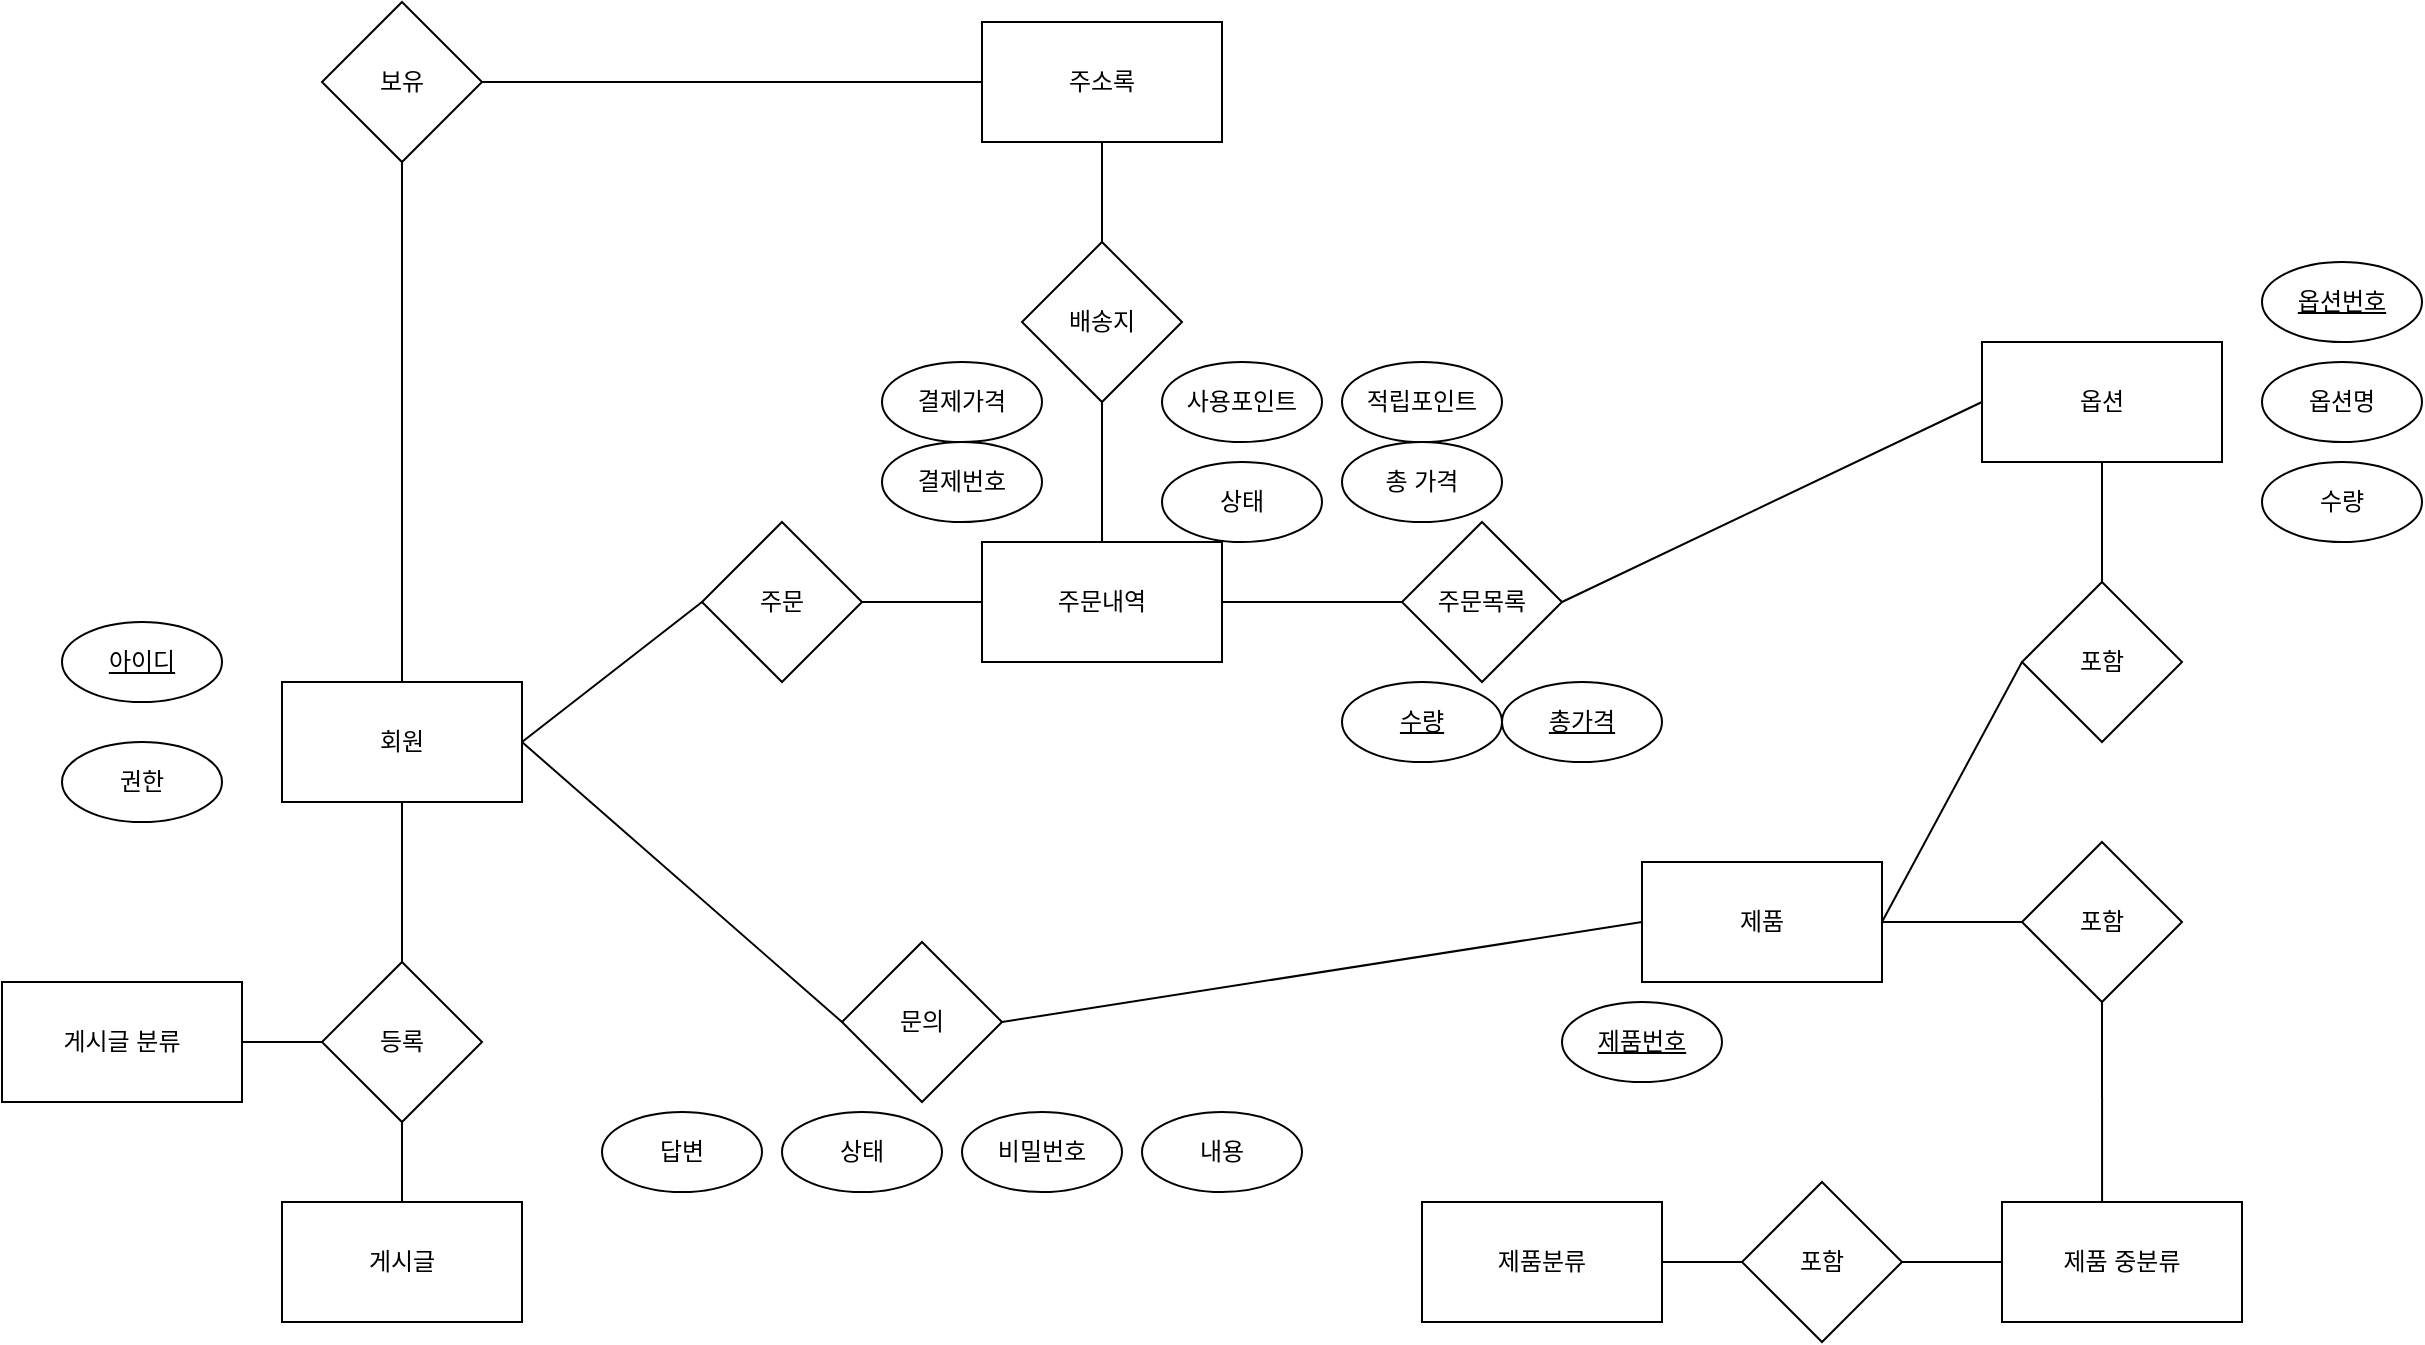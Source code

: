 <mxfile version="20.6.2" type="github">
  <diagram id="EWTnANCkMsUeMdHVheLY" name="페이지-1">
    <mxGraphModel dx="717" dy="636" grid="1" gridSize="10" guides="1" tooltips="1" connect="1" arrows="1" fold="1" page="1" pageScale="1" pageWidth="827" pageHeight="1169" math="0" shadow="0">
      <root>
        <mxCell id="0" />
        <mxCell id="1" parent="0" />
        <mxCell id="xCD-Z-dLWQwIkPLPfsmC-1" value="회원" style="rounded=0;whiteSpace=wrap;html=1;" parent="1" vertex="1">
          <mxGeometry x="160" y="350" width="120" height="60" as="geometry" />
        </mxCell>
        <mxCell id="xCD-Z-dLWQwIkPLPfsmC-2" value="제품" style="rounded=0;whiteSpace=wrap;html=1;" parent="1" vertex="1">
          <mxGeometry x="840" y="440" width="120" height="60" as="geometry" />
        </mxCell>
        <mxCell id="xCD-Z-dLWQwIkPLPfsmC-3" value="제품분류" style="rounded=0;whiteSpace=wrap;html=1;" parent="1" vertex="1">
          <mxGeometry x="730" y="610" width="120" height="60" as="geometry" />
        </mxCell>
        <mxCell id="xCD-Z-dLWQwIkPLPfsmC-4" value="게시글" style="rounded=0;whiteSpace=wrap;html=1;" parent="1" vertex="1">
          <mxGeometry x="160" y="610" width="120" height="60" as="geometry" />
        </mxCell>
        <mxCell id="xCD-Z-dLWQwIkPLPfsmC-5" value="게시글 분류" style="rounded=0;whiteSpace=wrap;html=1;" parent="1" vertex="1">
          <mxGeometry x="20" y="500" width="120" height="60" as="geometry" />
        </mxCell>
        <mxCell id="xCD-Z-dLWQwIkPLPfsmC-6" value="주문" style="rhombus;whiteSpace=wrap;html=1;" parent="1" vertex="1">
          <mxGeometry x="370" y="270" width="80" height="80" as="geometry" />
        </mxCell>
        <mxCell id="xCD-Z-dLWQwIkPLPfsmC-7" value="문의" style="rhombus;whiteSpace=wrap;html=1;" parent="1" vertex="1">
          <mxGeometry x="440" y="480" width="80" height="80" as="geometry" />
        </mxCell>
        <mxCell id="xCD-Z-dLWQwIkPLPfsmC-8" value="등록" style="rhombus;whiteSpace=wrap;html=1;" parent="1" vertex="1">
          <mxGeometry x="180" y="490" width="80" height="80" as="geometry" />
        </mxCell>
        <mxCell id="xCD-Z-dLWQwIkPLPfsmC-9" value="포함" style="rhombus;whiteSpace=wrap;html=1;" parent="1" vertex="1">
          <mxGeometry x="890" y="600" width="80" height="80" as="geometry" />
        </mxCell>
        <mxCell id="xCD-Z-dLWQwIkPLPfsmC-10" value="답변" style="ellipse;whiteSpace=wrap;html=1;" parent="1" vertex="1">
          <mxGeometry x="320" y="565" width="80" height="40" as="geometry" />
        </mxCell>
        <mxCell id="xCD-Z-dLWQwIkPLPfsmC-11" value="상태" style="ellipse;whiteSpace=wrap;html=1;" parent="1" vertex="1">
          <mxGeometry x="410" y="565" width="80" height="40" as="geometry" />
        </mxCell>
        <mxCell id="xCD-Z-dLWQwIkPLPfsmC-12" value="비밀번호" style="ellipse;whiteSpace=wrap;html=1;" parent="1" vertex="1">
          <mxGeometry x="500" y="565" width="80" height="40" as="geometry" />
        </mxCell>
        <mxCell id="xCD-Z-dLWQwIkPLPfsmC-13" value="내용" style="ellipse;whiteSpace=wrap;html=1;" parent="1" vertex="1">
          <mxGeometry x="590" y="565" width="80" height="40" as="geometry" />
        </mxCell>
        <mxCell id="xCD-Z-dLWQwIkPLPfsmC-14" value="결제번호" style="ellipse;whiteSpace=wrap;html=1;" parent="1" vertex="1">
          <mxGeometry x="460" y="230" width="80" height="40" as="geometry" />
        </mxCell>
        <mxCell id="xCD-Z-dLWQwIkPLPfsmC-15" value="상태" style="ellipse;whiteSpace=wrap;html=1;" parent="1" vertex="1">
          <mxGeometry x="600" y="240" width="80" height="40" as="geometry" />
        </mxCell>
        <mxCell id="xCD-Z-dLWQwIkPLPfsmC-16" value="총 가격" style="ellipse;whiteSpace=wrap;html=1;" parent="1" vertex="1">
          <mxGeometry x="690" y="230" width="80" height="40" as="geometry" />
        </mxCell>
        <mxCell id="xCD-Z-dLWQwIkPLPfsmC-17" value="결제가격" style="ellipse;whiteSpace=wrap;html=1;" parent="1" vertex="1">
          <mxGeometry x="460" y="190" width="80" height="40" as="geometry" />
        </mxCell>
        <mxCell id="xCD-Z-dLWQwIkPLPfsmC-18" value="사용포인트" style="ellipse;whiteSpace=wrap;html=1;" parent="1" vertex="1">
          <mxGeometry x="600" y="190" width="80" height="40" as="geometry" />
        </mxCell>
        <mxCell id="xCD-Z-dLWQwIkPLPfsmC-19" value="적립포인트" style="ellipse;whiteSpace=wrap;html=1;" parent="1" vertex="1">
          <mxGeometry x="690" y="190" width="80" height="40" as="geometry" />
        </mxCell>
        <mxCell id="xCD-Z-dLWQwIkPLPfsmC-20" value="&lt;u&gt;제품번호&lt;/u&gt;" style="ellipse;whiteSpace=wrap;html=1;" parent="1" vertex="1">
          <mxGeometry x="800" y="510" width="80" height="40" as="geometry" />
        </mxCell>
        <mxCell id="xCD-Z-dLWQwIkPLPfsmC-21" value="권한" style="ellipse;whiteSpace=wrap;html=1;" parent="1" vertex="1">
          <mxGeometry x="50" y="380" width="80" height="40" as="geometry" />
        </mxCell>
        <mxCell id="xCD-Z-dLWQwIkPLPfsmC-22" value="&lt;u&gt;아이디&lt;/u&gt;" style="ellipse;whiteSpace=wrap;html=1;" parent="1" vertex="1">
          <mxGeometry x="50" y="320" width="80" height="40" as="geometry" />
        </mxCell>
        <mxCell id="xCD-Z-dLWQwIkPLPfsmC-23" value="" style="endArrow=none;html=1;rounded=0;entryX=0.5;entryY=1;entryDx=0;entryDy=0;exitX=0.5;exitY=0;exitDx=0;exitDy=0;" parent="1" source="xCD-Z-dLWQwIkPLPfsmC-8" target="xCD-Z-dLWQwIkPLPfsmC-1" edge="1">
          <mxGeometry width="50" height="50" relative="1" as="geometry">
            <mxPoint x="170" y="210" as="sourcePoint" />
            <mxPoint x="220" y="160" as="targetPoint" />
          </mxGeometry>
        </mxCell>
        <mxCell id="xCD-Z-dLWQwIkPLPfsmC-24" value="" style="endArrow=none;html=1;rounded=0;exitX=1;exitY=0.5;exitDx=0;exitDy=0;entryX=0;entryY=0.5;entryDx=0;entryDy=0;" parent="1" source="xCD-Z-dLWQwIkPLPfsmC-5" target="xCD-Z-dLWQwIkPLPfsmC-8" edge="1">
          <mxGeometry width="50" height="50" relative="1" as="geometry">
            <mxPoint x="170" y="210" as="sourcePoint" />
            <mxPoint x="220" y="160" as="targetPoint" />
          </mxGeometry>
        </mxCell>
        <mxCell id="xCD-Z-dLWQwIkPLPfsmC-25" value="" style="endArrow=none;html=1;rounded=0;entryX=0.5;entryY=0;entryDx=0;entryDy=0;exitX=0.5;exitY=1;exitDx=0;exitDy=0;" parent="1" source="xCD-Z-dLWQwIkPLPfsmC-8" target="xCD-Z-dLWQwIkPLPfsmC-4" edge="1">
          <mxGeometry width="50" height="50" relative="1" as="geometry">
            <mxPoint x="220" y="350" as="sourcePoint" />
            <mxPoint x="220" y="160" as="targetPoint" />
          </mxGeometry>
        </mxCell>
        <mxCell id="xCD-Z-dLWQwIkPLPfsmC-28" value="" style="endArrow=none;html=1;rounded=0;entryX=0;entryY=0.5;entryDx=0;entryDy=0;exitX=1;exitY=0.5;exitDx=0;exitDy=0;" parent="1" source="xCD-Z-dLWQwIkPLPfsmC-3" target="xCD-Z-dLWQwIkPLPfsmC-9" edge="1">
          <mxGeometry width="50" height="50" relative="1" as="geometry">
            <mxPoint x="300" y="210" as="sourcePoint" />
            <mxPoint x="350" y="160" as="targetPoint" />
          </mxGeometry>
        </mxCell>
        <mxCell id="xCD-Z-dLWQwIkPLPfsmC-29" value="" style="endArrow=none;html=1;rounded=0;exitX=0;exitY=0.5;exitDx=0;exitDy=0;entryX=1;entryY=0.5;entryDx=0;entryDy=0;" parent="1" source="xCD-Z-dLWQwIkPLPfsmC-7" target="xCD-Z-dLWQwIkPLPfsmC-1" edge="1">
          <mxGeometry width="50" height="50" relative="1" as="geometry">
            <mxPoint x="300" y="210" as="sourcePoint" />
            <mxPoint x="350" y="160" as="targetPoint" />
          </mxGeometry>
        </mxCell>
        <mxCell id="xCD-Z-dLWQwIkPLPfsmC-30" value="" style="endArrow=none;html=1;rounded=0;entryX=0;entryY=0.5;entryDx=0;entryDy=0;exitX=1;exitY=0.5;exitDx=0;exitDy=0;" parent="1" source="xCD-Z-dLWQwIkPLPfsmC-7" target="xCD-Z-dLWQwIkPLPfsmC-2" edge="1">
          <mxGeometry width="50" height="50" relative="1" as="geometry">
            <mxPoint x="300" y="210" as="sourcePoint" />
            <mxPoint x="350" y="160" as="targetPoint" />
          </mxGeometry>
        </mxCell>
        <mxCell id="xCD-Z-dLWQwIkPLPfsmC-31" value="" style="endArrow=none;html=1;rounded=0;entryX=0;entryY=0.5;entryDx=0;entryDy=0;exitX=1;exitY=0.5;exitDx=0;exitDy=0;" parent="1" source="xCD-Z-dLWQwIkPLPfsmC-1" target="xCD-Z-dLWQwIkPLPfsmC-6" edge="1">
          <mxGeometry width="50" height="50" relative="1" as="geometry">
            <mxPoint x="300" y="210" as="sourcePoint" />
            <mxPoint x="350" y="160" as="targetPoint" />
          </mxGeometry>
        </mxCell>
        <mxCell id="xCD-Z-dLWQwIkPLPfsmC-33" value="주문내역" style="rounded=0;whiteSpace=wrap;html=1;" parent="1" vertex="1">
          <mxGeometry x="510" y="280" width="120" height="60" as="geometry" />
        </mxCell>
        <mxCell id="xCD-Z-dLWQwIkPLPfsmC-34" value="포함" style="rhombus;whiteSpace=wrap;html=1;" parent="1" vertex="1">
          <mxGeometry x="1030" y="300" width="80" height="80" as="geometry" />
        </mxCell>
        <mxCell id="xCD-Z-dLWQwIkPLPfsmC-35" value="포함" style="rhombus;whiteSpace=wrap;html=1;" parent="1" vertex="1">
          <mxGeometry x="1030" y="430" width="80" height="80" as="geometry" />
        </mxCell>
        <mxCell id="xCD-Z-dLWQwIkPLPfsmC-36" value="제품 중분류" style="rounded=0;whiteSpace=wrap;html=1;" parent="1" vertex="1">
          <mxGeometry x="1020" y="610" width="120" height="60" as="geometry" />
        </mxCell>
        <mxCell id="xCD-Z-dLWQwIkPLPfsmC-37" value="" style="endArrow=none;html=1;rounded=0;entryX=0;entryY=0.5;entryDx=0;entryDy=0;exitX=1;exitY=0.5;exitDx=0;exitDy=0;" parent="1" source="xCD-Z-dLWQwIkPLPfsmC-2" target="xCD-Z-dLWQwIkPLPfsmC-34" edge="1">
          <mxGeometry width="50" height="50" relative="1" as="geometry">
            <mxPoint x="840" y="250" as="sourcePoint" />
            <mxPoint x="890" y="200" as="targetPoint" />
          </mxGeometry>
        </mxCell>
        <mxCell id="xCD-Z-dLWQwIkPLPfsmC-39" value="" style="endArrow=none;html=1;rounded=0;entryX=0;entryY=0.5;entryDx=0;entryDy=0;exitX=1;exitY=0.5;exitDx=0;exitDy=0;" parent="1" source="xCD-Z-dLWQwIkPLPfsmC-2" target="xCD-Z-dLWQwIkPLPfsmC-35" edge="1">
          <mxGeometry width="50" height="50" relative="1" as="geometry">
            <mxPoint x="840" y="250" as="sourcePoint" />
            <mxPoint x="890" y="200" as="targetPoint" />
          </mxGeometry>
        </mxCell>
        <mxCell id="xCD-Z-dLWQwIkPLPfsmC-40" value="" style="endArrow=none;html=1;rounded=0;entryX=0.5;entryY=1;entryDx=0;entryDy=0;exitX=0.417;exitY=0;exitDx=0;exitDy=0;exitPerimeter=0;" parent="1" source="xCD-Z-dLWQwIkPLPfsmC-36" target="xCD-Z-dLWQwIkPLPfsmC-35" edge="1">
          <mxGeometry width="50" height="50" relative="1" as="geometry">
            <mxPoint x="840" y="250" as="sourcePoint" />
            <mxPoint x="890" y="200" as="targetPoint" />
          </mxGeometry>
        </mxCell>
        <mxCell id="xCD-Z-dLWQwIkPLPfsmC-41" value="" style="endArrow=none;html=1;rounded=0;entryX=0;entryY=0.5;entryDx=0;entryDy=0;" parent="1" source="xCD-Z-dLWQwIkPLPfsmC-9" target="xCD-Z-dLWQwIkPLPfsmC-36" edge="1">
          <mxGeometry width="50" height="50" relative="1" as="geometry">
            <mxPoint x="840" y="250" as="sourcePoint" />
            <mxPoint x="890" y="200" as="targetPoint" />
          </mxGeometry>
        </mxCell>
        <mxCell id="xCD-Z-dLWQwIkPLPfsmC-173" value="" style="endArrow=none;html=1;rounded=0;exitX=1;exitY=0.5;exitDx=0;exitDy=0;entryX=0;entryY=0.5;entryDx=0;entryDy=0;" parent="1" source="xCD-Z-dLWQwIkPLPfsmC-6" target="xCD-Z-dLWQwIkPLPfsmC-33" edge="1">
          <mxGeometry width="50" height="50" relative="1" as="geometry">
            <mxPoint x="600" y="370" as="sourcePoint" />
            <mxPoint x="650" y="320" as="targetPoint" />
          </mxGeometry>
        </mxCell>
        <mxCell id="xCD-Z-dLWQwIkPLPfsmC-176" value="주문목록" style="rhombus;whiteSpace=wrap;html=1;" parent="1" vertex="1">
          <mxGeometry x="720" y="270" width="80" height="80" as="geometry" />
        </mxCell>
        <mxCell id="xCD-Z-dLWQwIkPLPfsmC-177" value="옵션" style="rounded=0;whiteSpace=wrap;html=1;" parent="1" vertex="1">
          <mxGeometry x="1010" y="180" width="120" height="60" as="geometry" />
        </mxCell>
        <mxCell id="xCD-Z-dLWQwIkPLPfsmC-178" value="" style="endArrow=none;html=1;rounded=0;entryX=0.5;entryY=1;entryDx=0;entryDy=0;" parent="1" target="xCD-Z-dLWQwIkPLPfsmC-177" edge="1">
          <mxGeometry width="50" height="50" relative="1" as="geometry">
            <mxPoint x="1070" y="300" as="sourcePoint" />
            <mxPoint x="1120" y="320" as="targetPoint" />
          </mxGeometry>
        </mxCell>
        <mxCell id="xCD-Z-dLWQwIkPLPfsmC-179" value="" style="endArrow=none;html=1;rounded=0;entryX=0;entryY=0.5;entryDx=0;entryDy=0;exitX=1;exitY=0.5;exitDx=0;exitDy=0;" parent="1" source="xCD-Z-dLWQwIkPLPfsmC-176" target="xCD-Z-dLWQwIkPLPfsmC-177" edge="1">
          <mxGeometry width="50" height="50" relative="1" as="geometry">
            <mxPoint x="1070" y="370" as="sourcePoint" />
            <mxPoint x="1120" y="320" as="targetPoint" />
          </mxGeometry>
        </mxCell>
        <mxCell id="xCD-Z-dLWQwIkPLPfsmC-180" value="" style="endArrow=none;html=1;rounded=0;entryX=0;entryY=0.5;entryDx=0;entryDy=0;exitX=1;exitY=0.5;exitDx=0;exitDy=0;" parent="1" source="xCD-Z-dLWQwIkPLPfsmC-33" target="xCD-Z-dLWQwIkPLPfsmC-176" edge="1">
          <mxGeometry width="50" height="50" relative="1" as="geometry">
            <mxPoint x="650" y="370" as="sourcePoint" />
            <mxPoint x="700" y="320" as="targetPoint" />
          </mxGeometry>
        </mxCell>
        <mxCell id="xCD-Z-dLWQwIkPLPfsmC-181" value="&lt;u&gt;총가격&lt;/u&gt;" style="ellipse;whiteSpace=wrap;html=1;" parent="1" vertex="1">
          <mxGeometry x="770" y="350" width="80" height="40" as="geometry" />
        </mxCell>
        <mxCell id="xCD-Z-dLWQwIkPLPfsmC-182" value="&lt;u&gt;수량&lt;/u&gt;" style="ellipse;whiteSpace=wrap;html=1;" parent="1" vertex="1">
          <mxGeometry x="690" y="350" width="80" height="40" as="geometry" />
        </mxCell>
        <mxCell id="xCD-Z-dLWQwIkPLPfsmC-183" value="보유" style="rhombus;whiteSpace=wrap;html=1;" parent="1" vertex="1">
          <mxGeometry x="180" y="10" width="80" height="80" as="geometry" />
        </mxCell>
        <mxCell id="xCD-Z-dLWQwIkPLPfsmC-184" value="" style="endArrow=none;html=1;rounded=0;entryX=0.5;entryY=1;entryDx=0;entryDy=0;exitX=0.5;exitY=0;exitDx=0;exitDy=0;" parent="1" source="xCD-Z-dLWQwIkPLPfsmC-1" target="xCD-Z-dLWQwIkPLPfsmC-183" edge="1">
          <mxGeometry width="50" height="50" relative="1" as="geometry">
            <mxPoint x="140" y="370" as="sourcePoint" />
            <mxPoint x="190" y="320" as="targetPoint" />
          </mxGeometry>
        </mxCell>
        <mxCell id="xCD-Z-dLWQwIkPLPfsmC-185" value="주소록" style="rounded=0;whiteSpace=wrap;html=1;" parent="1" vertex="1">
          <mxGeometry x="510" y="20" width="120" height="60" as="geometry" />
        </mxCell>
        <mxCell id="xCD-Z-dLWQwIkPLPfsmC-186" value="배송지" style="rhombus;whiteSpace=wrap;html=1;" parent="1" vertex="1">
          <mxGeometry x="530" y="130" width="80" height="80" as="geometry" />
        </mxCell>
        <mxCell id="xCD-Z-dLWQwIkPLPfsmC-187" value="&lt;u&gt;옵션번호&lt;/u&gt;" style="ellipse;whiteSpace=wrap;html=1;" parent="1" vertex="1">
          <mxGeometry x="1150" y="140" width="80" height="40" as="geometry" />
        </mxCell>
        <mxCell id="xCD-Z-dLWQwIkPLPfsmC-188" value="옵션명" style="ellipse;whiteSpace=wrap;html=1;" parent="1" vertex="1">
          <mxGeometry x="1150" y="190" width="80" height="40" as="geometry" />
        </mxCell>
        <mxCell id="xCD-Z-dLWQwIkPLPfsmC-189" value="" style="endArrow=none;html=1;rounded=0;entryX=1;entryY=0.5;entryDx=0;entryDy=0;exitX=0;exitY=0.5;exitDx=0;exitDy=0;" parent="1" source="xCD-Z-dLWQwIkPLPfsmC-185" target="xCD-Z-dLWQwIkPLPfsmC-183" edge="1">
          <mxGeometry width="50" height="50" relative="1" as="geometry">
            <mxPoint x="330" y="170" as="sourcePoint" />
            <mxPoint x="380" y="120" as="targetPoint" />
          </mxGeometry>
        </mxCell>
        <mxCell id="xCD-Z-dLWQwIkPLPfsmC-190" value="" style="endArrow=none;html=1;rounded=0;entryX=0.5;entryY=1;entryDx=0;entryDy=0;exitX=0.5;exitY=0;exitDx=0;exitDy=0;" parent="1" source="xCD-Z-dLWQwIkPLPfsmC-186" target="xCD-Z-dLWQwIkPLPfsmC-185" edge="1">
          <mxGeometry width="50" height="50" relative="1" as="geometry">
            <mxPoint x="330" y="170" as="sourcePoint" />
            <mxPoint x="380" y="120" as="targetPoint" />
          </mxGeometry>
        </mxCell>
        <mxCell id="xCD-Z-dLWQwIkPLPfsmC-191" value="" style="endArrow=none;html=1;rounded=0;entryX=0.5;entryY=1;entryDx=0;entryDy=0;exitX=0.5;exitY=0;exitDx=0;exitDy=0;" parent="1" source="xCD-Z-dLWQwIkPLPfsmC-33" target="xCD-Z-dLWQwIkPLPfsmC-186" edge="1">
          <mxGeometry width="50" height="50" relative="1" as="geometry">
            <mxPoint x="330" y="170" as="sourcePoint" />
            <mxPoint x="380" y="120" as="targetPoint" />
          </mxGeometry>
        </mxCell>
        <mxCell id="j9Hwo7b6BAEOyJMmNeoF-1" value="수량" style="ellipse;whiteSpace=wrap;html=1;" vertex="1" parent="1">
          <mxGeometry x="1150" y="240" width="80" height="40" as="geometry" />
        </mxCell>
      </root>
    </mxGraphModel>
  </diagram>
</mxfile>
